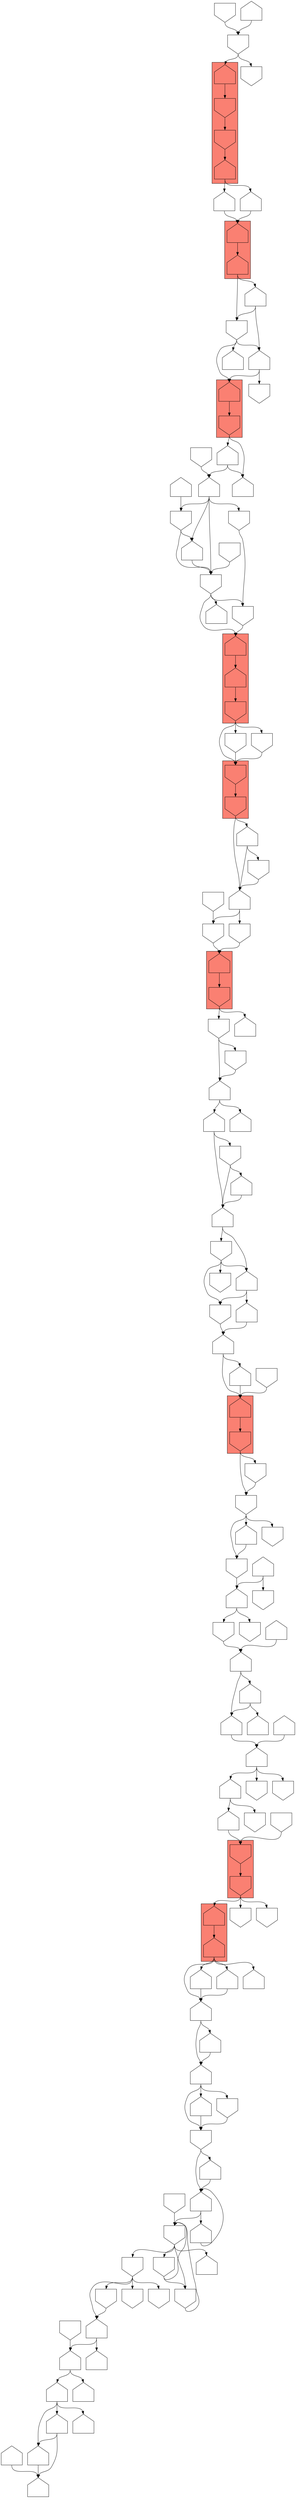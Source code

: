 digraph asm {
	edge [headport=n,tailport=s];
subgraph cluster_C10693_5504 {
	10693 [label="",height=1,width=1,shape=house];
	5504 [label="",height=1,width=1,shape=house];
	style=filled;
	fillcolor=salmon;
}
subgraph cluster_C6521_4820 {
	6521 [label="",height=1,width=1,shape=invhouse];
	4820 [label="",height=1,width=1,shape=invhouse];
	style=filled;
	fillcolor=salmon;
}
subgraph cluster_C14265_7993 {
	14265 [label="",height=1,width=1,shape=house];
	7993 [label="",height=1,width=1,shape=invhouse];
	style=filled;
	fillcolor=salmon;
}
subgraph cluster_C456_3871 {
	456 [label="",height=1,width=1,shape=house];
	3871 [label="",height=1,width=1,shape=invhouse];
	style=filled;
	fillcolor=salmon;
}
subgraph cluster_C7297_7339 {
	7297 [label="",height=1,width=1,shape=invhouse];
	7339 [label="",height=1,width=1,shape=invhouse];
	style=filled;
	fillcolor=salmon;
}
subgraph cluster_C6267_11932_16644 {
	6267 [label="",height=1,width=1,shape=house];
	11932 [label="",height=1,width=1,shape=house];
	16644 [label="",height=1,width=1,shape=invhouse];
	style=filled;
	fillcolor=salmon;
}
subgraph cluster_C5851_3991 {
	5851 [label="",height=1,width=1,shape=house];
	3991 [label="",height=1,width=1,shape=invhouse];
	style=filled;
	fillcolor=salmon;
}
subgraph cluster_C21260_1390 {
	21260 [label="",height=1,width=1,shape=house];
	1390 [label="",height=1,width=1,shape=house];
	style=filled;
	fillcolor=salmon;
}
subgraph cluster_C10331_8680_10455_5278 {
	10331 [label="",height=1,width=1,shape=house];
	8680 [label="",height=1,width=1,shape=invhouse];
	10455 [label="",height=1,width=1,shape=invhouse];
	5278 [label="",height=1,width=1,shape=house];
	style=filled;
	fillcolor=salmon;
}
	5253 [label="",height=1,width=1,shape=house];
	1480 [label="",height=1,width=1,shape=house];
	6076 [label="",height=1,width=1,shape=invhouse];
	670 [label="",height=1,width=1,shape=house];
	7412 [label="",height=1,width=1,shape=house];
	20943 [label="",height=1,width=1,shape=invhouse];
	1600 [label="",height=1,width=1,shape=invhouse];
	9390 [label="",height=1,width=1,shape=house];
	228 [label="",height=1,width=1,shape=house];
	4219 [label="",height=1,width=1,shape=house];
	15353 [label="",height=1,width=1,shape=house];
	2841 [label="",height=1,width=1,shape=house];
	12570 [label="",height=1,width=1,shape=house];
	16777 [label="",height=1,width=1,shape=house];
	16771 [label="",height=1,width=1,shape=house];
	10670 [label="",height=1,width=1,shape=house];
	16101 [label="",height=1,width=1,shape=invhouse];
	18903 [label="",height=1,width=1,shape=house];
	16532 [label="",height=1,width=1,shape=invhouse];
	9392 [label="",height=1,width=1,shape=invhouse];
	17158 [label="",height=1,width=1,shape=invhouse];
	5962 [label="",height=1,width=1,shape=invhouse];
	9147 [label="",height=1,width=1,shape=invhouse];
	18749 [label="",height=1,width=1,shape=house];
	8542 [label="",height=1,width=1,shape=invhouse];
	16344 [label="",height=1,width=1,shape=house];
	15369 [label="",height=1,width=1,shape=house];
	15389 [label="",height=1,width=1,shape=invhouse];
	18358 [label="",height=1,width=1,shape=house];
	14005 [label="",height=1,width=1,shape=house];
	15157 [label="",height=1,width=1,shape=house];
	15131 [label="",height=1,width=1,shape=house];
	15523 [label="",height=1,width=1,shape=invhouse];
	19033 [label="",height=1,width=1,shape=invhouse];
	11872 [label="",height=1,width=1,shape=house];
	16149 [label="",height=1,width=1,shape=house];
	17229 [label="",height=1,width=1,shape=invhouse];
	6042 [label="",height=1,width=1,shape=house];
	11907 [label="",height=1,width=1,shape=invhouse];
	18516 [label="",height=1,width=1,shape=invhouse];
	8850 [label="",height=1,width=1,shape=house];
	5903 [label="",height=1,width=1,shape=house];
	6067 [label="",height=1,width=1,shape=house];
	18207 [label="",height=1,width=1,shape=house];
	12683 [label="",height=1,width=1,shape=invhouse];
	2994 [label="",height=1,width=1,shape=house];
	18394 [label="",height=1,width=1,shape=invhouse];
	6415 [label="",height=1,width=1,shape=invhouse];
	725 [label="",height=1,width=1,shape=house];
	19353 [label="",height=1,width=1,shape=invhouse];
	691 [label="",height=1,width=1,shape=invhouse];
	11372 [label="",height=1,width=1,shape=invhouse];
	3772 [label="",height=1,width=1,shape=house];
	12483 [label="",height=1,width=1,shape=house];
	7523 [label="",height=1,width=1,shape=invhouse];
	9813 [label="",height=1,width=1,shape=invhouse];
	12314 [label="",height=1,width=1,shape=invhouse];
	12824 [label="",height=1,width=1,shape=house];
	13313 [label="",height=1,width=1,shape=house];
	9819 [label="",height=1,width=1,shape=house];
	7824 [label="",height=1,width=1,shape=house];
	13046 [label="",height=1,width=1,shape=invhouse];
	17111 [label="",height=1,width=1,shape=house];
	20902 [label="",height=1,width=1,shape=house];
	10299 [label="",height=1,width=1,shape=house];
	3302 [label="",height=1,width=1,shape=invhouse];
	7287 [label="",height=1,width=1,shape=invhouse];
	7961 [label="",height=1,width=1,shape=house];
	4238 [label="",height=1,width=1,shape=invhouse];
	2356 [label="",height=1,width=1,shape=house];
	12809 [label="",height=1,width=1,shape=invhouse];
	6596 [label="",height=1,width=1,shape=invhouse];
	8518 [label="",height=1,width=1,shape=house];
	14802 [label="",height=1,width=1,shape=invhouse];
	15247 [label="",height=1,width=1,shape=invhouse];
	11763 [label="",height=1,width=1,shape=invhouse];
	5665 [label="",height=1,width=1,shape=house];
	11916 [label="",height=1,width=1,shape=invhouse];
	17248 [label="",height=1,width=1,shape=invhouse];
	4498 [label="",height=1,width=1,shape=house];
	8478 [label="",height=1,width=1,shape=invhouse];
	12671 [label="",height=1,width=1,shape=house];
	13386 [label="",height=1,width=1,shape=house];
	11599 [label="",height=1,width=1,shape=house];
	14147 [label="",height=1,width=1,shape=house];
	8627 [label="",height=1,width=1,shape=invhouse];
	9949 [label="",height=1,width=1,shape=house];
	9971 [label="",height=1,width=1,shape=invhouse];
	18650 [label="",height=1,width=1,shape=house];
	11229 [label="",height=1,width=1,shape=house];
	15310 [label="",height=1,width=1,shape=house];
	6034 [label="",height=1,width=1,shape=invhouse];
	13616 [label="",height=1,width=1,shape=invhouse];
	10584 [label="",height=1,width=1,shape=invhouse];
	11239 [label="",height=1,width=1,shape=house];
	13024 [label="",height=1,width=1,shape=house];
	14778 [label="",height=1,width=1,shape=invhouse];
	18221 [label="",height=1,width=1,shape=invhouse];
	18826 [label="",height=1,width=1,shape=invhouse];
	11982 [label="",height=1,width=1,shape=invhouse];
	11126 [label="",height=1,width=1,shape=house];
	18383 [label="",height=1,width=1,shape=invhouse];
	18580 [label="",height=1,width=1,shape=house];
	18760 [label="",height=1,width=1,shape=house];
	17285 [label="",height=1,width=1,shape=invhouse];
	10693 -> 5504
	5504 -> 5253
	5504 -> 14005
	5504 -> 15131
	5504 -> 15157
	5253 -> 1480
	5253 -> 18358
	1480 -> 6076
	1480 -> 15369
	1480 -> 15389
	6076 -> 670
	6076 -> 16344
	670 -> 7412
	670 -> 20943
	7412 -> 670
	20943 -> 1600
	20943 -> 5962
	20943 -> 9147
	20943 -> 18749
	1600 -> 9390
	1600 -> 9392
	1600 -> 16532
	1600 -> 17158
	9390 -> 228
	9390 -> 18903
	228 -> 4219
	228 -> 10670
	4219 -> 15353
	4219 -> 16771
	4219 -> 16777
	15353 -> 2841
	12570 -> 2841
	16777 -> 2841
	16777 -> 15353
	16101 -> 228
	16532 -> 9390
	5962 -> 9147
	5962 -> 20943
	9147 -> 20943
	8542 -> 20943
	16344 -> 670
	15369 -> 6076
	15389 -> 6076
	18358 -> 1480
	14005 -> 5253
	15157 -> 5253
	4820 -> 10693
	4820 -> 15523
	4820 -> 19033
	6521 -> 4820
	11872 -> 6521
	16149 -> 11872
	16149 -> 17229
	6042 -> 11907
	6042 -> 16149
	6042 -> 18516
	8850 -> 6042
	5903 -> 6067
	5903 -> 8850
	6067 -> 8850
	6067 -> 18207
	12683 -> 5903
	2994 -> 12683
	2994 -> 18394
	6415 -> 2994
	725 -> 6415
	19353 -> 691
	19353 -> 725
	19353 -> 6415
	7993 -> 11372
	7993 -> 19353
	11372 -> 19353
	14265 -> 7993
	3772 -> 12483
	3772 -> 14265
	12483 -> 14265
	7523 -> 3772
	9813 -> 7523
	9813 -> 12314
	9813 -> 12824
	12824 -> 7523
	12824 -> 13313
	13313 -> 3772
	9819 -> 9813
	9819 -> 12824
	7824 -> 9819
	7824 -> 13046
	13046 -> 9819
	13046 -> 17111
	17111 -> 9819
	20902 -> 7824
	20902 -> 10299
	3302 -> 7287
	3302 -> 20902
	7287 -> 20902
	3871 -> 3302
	3871 -> 7961
	456 -> 3871
	4238 -> 456
	2356 -> 4238
	2356 -> 12809
	12809 -> 456
	6596 -> 2356
	8518 -> 2356
	8518 -> 6596
	7339 -> 2356
	7339 -> 8518
	7297 -> 7339
	14802 -> 7297
	16644 -> 7297
	16644 -> 14802
	16644 -> 15247
	15247 -> 7297
	11932 -> 16644
	6267 -> 11932
	11763 -> 5665
	11763 -> 6267
	11763 -> 11916
	11916 -> 6267
	17248 -> 11916
	4498 -> 8478
	4498 -> 11763
	4498 -> 12671
	4498 -> 17248
	8478 -> 11763
	8478 -> 12671
	12671 -> 11763
	13386 -> 8478
	11599 -> 4498
	11599 -> 14147
	3991 -> 11599
	3991 -> 14147
	5851 -> 3991
	8627 -> 5851
	8627 -> 9949
	8627 -> 13024
	9949 -> 5851
	9949 -> 9971
	18650 -> 8627
	18650 -> 9949
	1390 -> 8627
	1390 -> 18650
	21260 -> 1390
	11229 -> 21260
	5278 -> 11229
	5278 -> 15310
	15310 -> 21260
	10455 -> 5278
	8680 -> 10455
	10331 -> 8680
	6034 -> 10331
	6034 -> 13616
	10584 -> 6034
	11239 -> 6034
	14778 -> 4498
	18221 -> 11763
	18826 -> 4238
	11982 -> 14265
	11126 -> 2994
	11126 -> 18383
	18580 -> 5903
	18760 -> 6042
	17285 -> 6521
}
